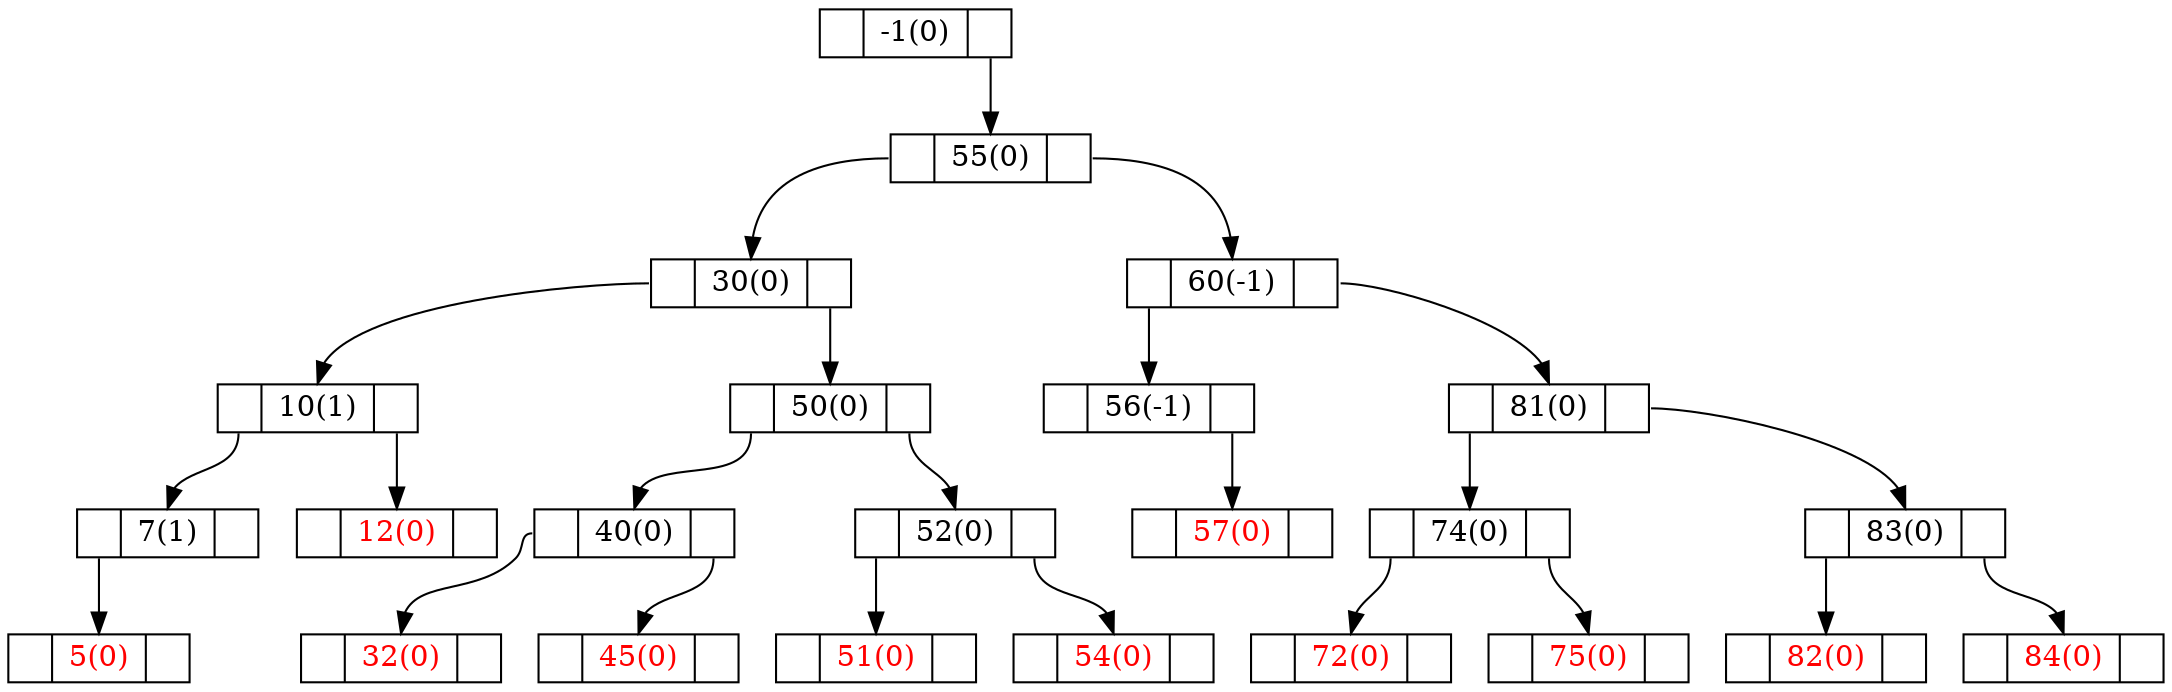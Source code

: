 digraph G {
node [shape = record, height = .1, color = "black"];
-1[label = "<L> |<D> -1(0)|<R> "];
55[label = "<L> |<D> 55(0)|<R> "];
30[label = "<L> |<D> 30(0)|<R> "];
60[label = "<L> |<D> 60(-1)|<R> "];
10[label = "<L> |<D> 10(1)|<R> "];
50[label = "<L> |<D> 50(0)|<R> "];
56[label = "<L> |<D> 56(-1)|<R> "];
81[label = "<L> |<D> 81(0)|<R> "];
7[label = "<L> |<D> 7(1)|<R> "];
12[label = "<L> |<D> 12(0)|<R> ",fontcolor="red"];
40[label = "<L> |<D> 40(0)|<R> "];
52[label = "<L> |<D> 52(0)|<R> "];
57[label = "<L> |<D> 57(0)|<R> ",fontcolor="red"];
74[label = "<L> |<D> 74(0)|<R> "];
83[label = "<L> |<D> 83(0)|<R> "];
5[label = "<L> |<D> 5(0)|<R> ",fontcolor="red"];
32[label = "<L> |<D> 32(0)|<R> ",fontcolor="red"];
45[label = "<L> |<D> 45(0)|<R> ",fontcolor="red"];
51[label = "<L> |<D> 51(0)|<R> ",fontcolor="red"];
54[label = "<L> |<D> 54(0)|<R> ",fontcolor="red"];
72[label = "<L> |<D> 72(0)|<R> ",fontcolor="red"];
75[label = "<L> |<D> 75(0)|<R> ",fontcolor="red"];
82[label = "<L> |<D> 82(0)|<R> ",fontcolor="red"];
84[label = "<L> |<D> 84(0)|<R> ",fontcolor="red"];
"-1":R -> "55":D;
"55":L -> "30":D;
"55":R -> "60":D;
"30":L -> "10":D;
"30":R -> "50":D;
"60":L -> "56":D;
"60":R -> "81":D;
"10":L -> "7":D;
"10":R -> "12":D;
"50":L -> "40":D;
"50":R -> "52":D;
"56":R -> "57":D;
"81":L -> "74":D;
"81":R -> "83":D;
"7":L -> "5":D;
"40":L -> "32":D;
"40":R -> "45":D;
"52":L -> "51":D;
"52":R -> "54":D;
"74":L -> "72":D;
"74":R -> "75":D;
"83":L -> "82":D;
"83":R -> "84":D;
}
